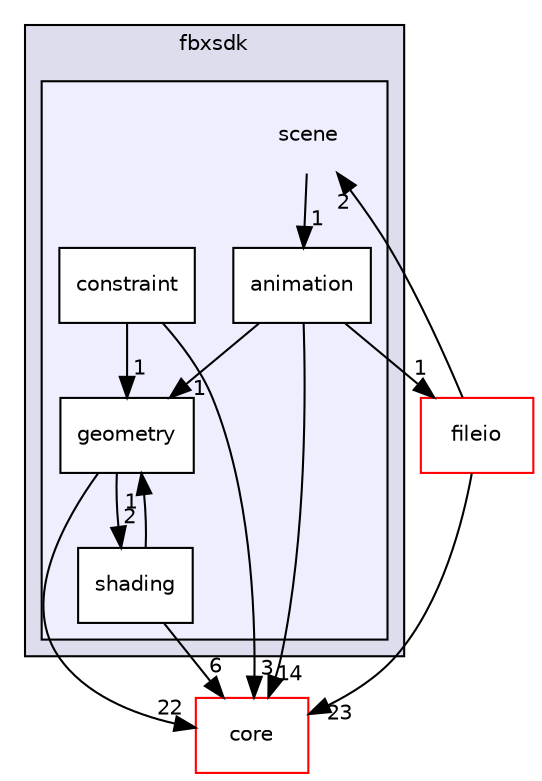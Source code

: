 digraph "C:/github/FBXpythonSDK201701/FBXpythonSDK201701/2017.1/include/fbxsdk/scene" {
  compound=true
  node [ fontsize="10", fontname="Helvetica"];
  edge [ labelfontsize="10", labelfontname="Helvetica"];
  subgraph clusterdir_e7a7a586c60171c9c47f14bdba965fea {
    graph [ bgcolor="#ddddee", pencolor="black", label="fbxsdk" fontname="Helvetica", fontsize="10", URL="dir_e7a7a586c60171c9c47f14bdba965fea.html"]
  subgraph clusterdir_441596eda9d85fa6dd6bb5a95a3b13d3 {
    graph [ bgcolor="#eeeeff", pencolor="black", label="" URL="dir_441596eda9d85fa6dd6bb5a95a3b13d3.html"];
    dir_441596eda9d85fa6dd6bb5a95a3b13d3 [shape=plaintext label="scene"];
    dir_c919daf248777dd4e1322d70747c9919 [shape=box label="animation" color="black" fillcolor="white" style="filled" URL="dir_c919daf248777dd4e1322d70747c9919.html"];
    dir_c62e66db8432befa842dbed1e5bffc75 [shape=box label="constraint" color="black" fillcolor="white" style="filled" URL="dir_c62e66db8432befa842dbed1e5bffc75.html"];
    dir_7a30680c7a18eb848b35b66624dcb9e0 [shape=box label="geometry" color="black" fillcolor="white" style="filled" URL="dir_7a30680c7a18eb848b35b66624dcb9e0.html"];
    dir_37f004e9fc92cb790eef72abbb3ed4ce [shape=box label="shading" color="black" fillcolor="white" style="filled" URL="dir_37f004e9fc92cb790eef72abbb3ed4ce.html"];
  }
  }
  dir_0b4884537417db73e9151a961b9e458f [shape=box label="fileio" fillcolor="white" style="filled" color="red" URL="dir_0b4884537417db73e9151a961b9e458f.html"];
  dir_dc5f68bdde303aff54e2a4c8ef8e1df0 [shape=box label="core" fillcolor="white" style="filled" color="red" URL="dir_dc5f68bdde303aff54e2a4c8ef8e1df0.html"];
  dir_441596eda9d85fa6dd6bb5a95a3b13d3->dir_c919daf248777dd4e1322d70747c9919 [headlabel="1", labeldistance=1.5 headhref="dir_000012_000013.html"];
  dir_37f004e9fc92cb790eef72abbb3ed4ce->dir_7a30680c7a18eb848b35b66624dcb9e0 [headlabel="1", labeldistance=1.5 headhref="dir_000016_000015.html"];
  dir_37f004e9fc92cb790eef72abbb3ed4ce->dir_dc5f68bdde303aff54e2a4c8ef8e1df0 [headlabel="6", labeldistance=1.5 headhref="dir_000016_000004.html"];
  dir_7a30680c7a18eb848b35b66624dcb9e0->dir_37f004e9fc92cb790eef72abbb3ed4ce [headlabel="2", labeldistance=1.5 headhref="dir_000015_000016.html"];
  dir_7a30680c7a18eb848b35b66624dcb9e0->dir_dc5f68bdde303aff54e2a4c8ef8e1df0 [headlabel="22", labeldistance=1.5 headhref="dir_000015_000004.html"];
  dir_0b4884537417db73e9151a961b9e458f->dir_441596eda9d85fa6dd6bb5a95a3b13d3 [headlabel="2", labeldistance=1.5 headhref="dir_000009_000012.html"];
  dir_0b4884537417db73e9151a961b9e458f->dir_dc5f68bdde303aff54e2a4c8ef8e1df0 [headlabel="23", labeldistance=1.5 headhref="dir_000009_000004.html"];
  dir_c62e66db8432befa842dbed1e5bffc75->dir_7a30680c7a18eb848b35b66624dcb9e0 [headlabel="1", labeldistance=1.5 headhref="dir_000014_000015.html"];
  dir_c62e66db8432befa842dbed1e5bffc75->dir_dc5f68bdde303aff54e2a4c8ef8e1df0 [headlabel="3", labeldistance=1.5 headhref="dir_000014_000004.html"];
  dir_c919daf248777dd4e1322d70747c9919->dir_7a30680c7a18eb848b35b66624dcb9e0 [headlabel="1", labeldistance=1.5 headhref="dir_000013_000015.html"];
  dir_c919daf248777dd4e1322d70747c9919->dir_0b4884537417db73e9151a961b9e458f [headlabel="1", labeldistance=1.5 headhref="dir_000013_000009.html"];
  dir_c919daf248777dd4e1322d70747c9919->dir_dc5f68bdde303aff54e2a4c8ef8e1df0 [headlabel="14", labeldistance=1.5 headhref="dir_000013_000004.html"];
}

